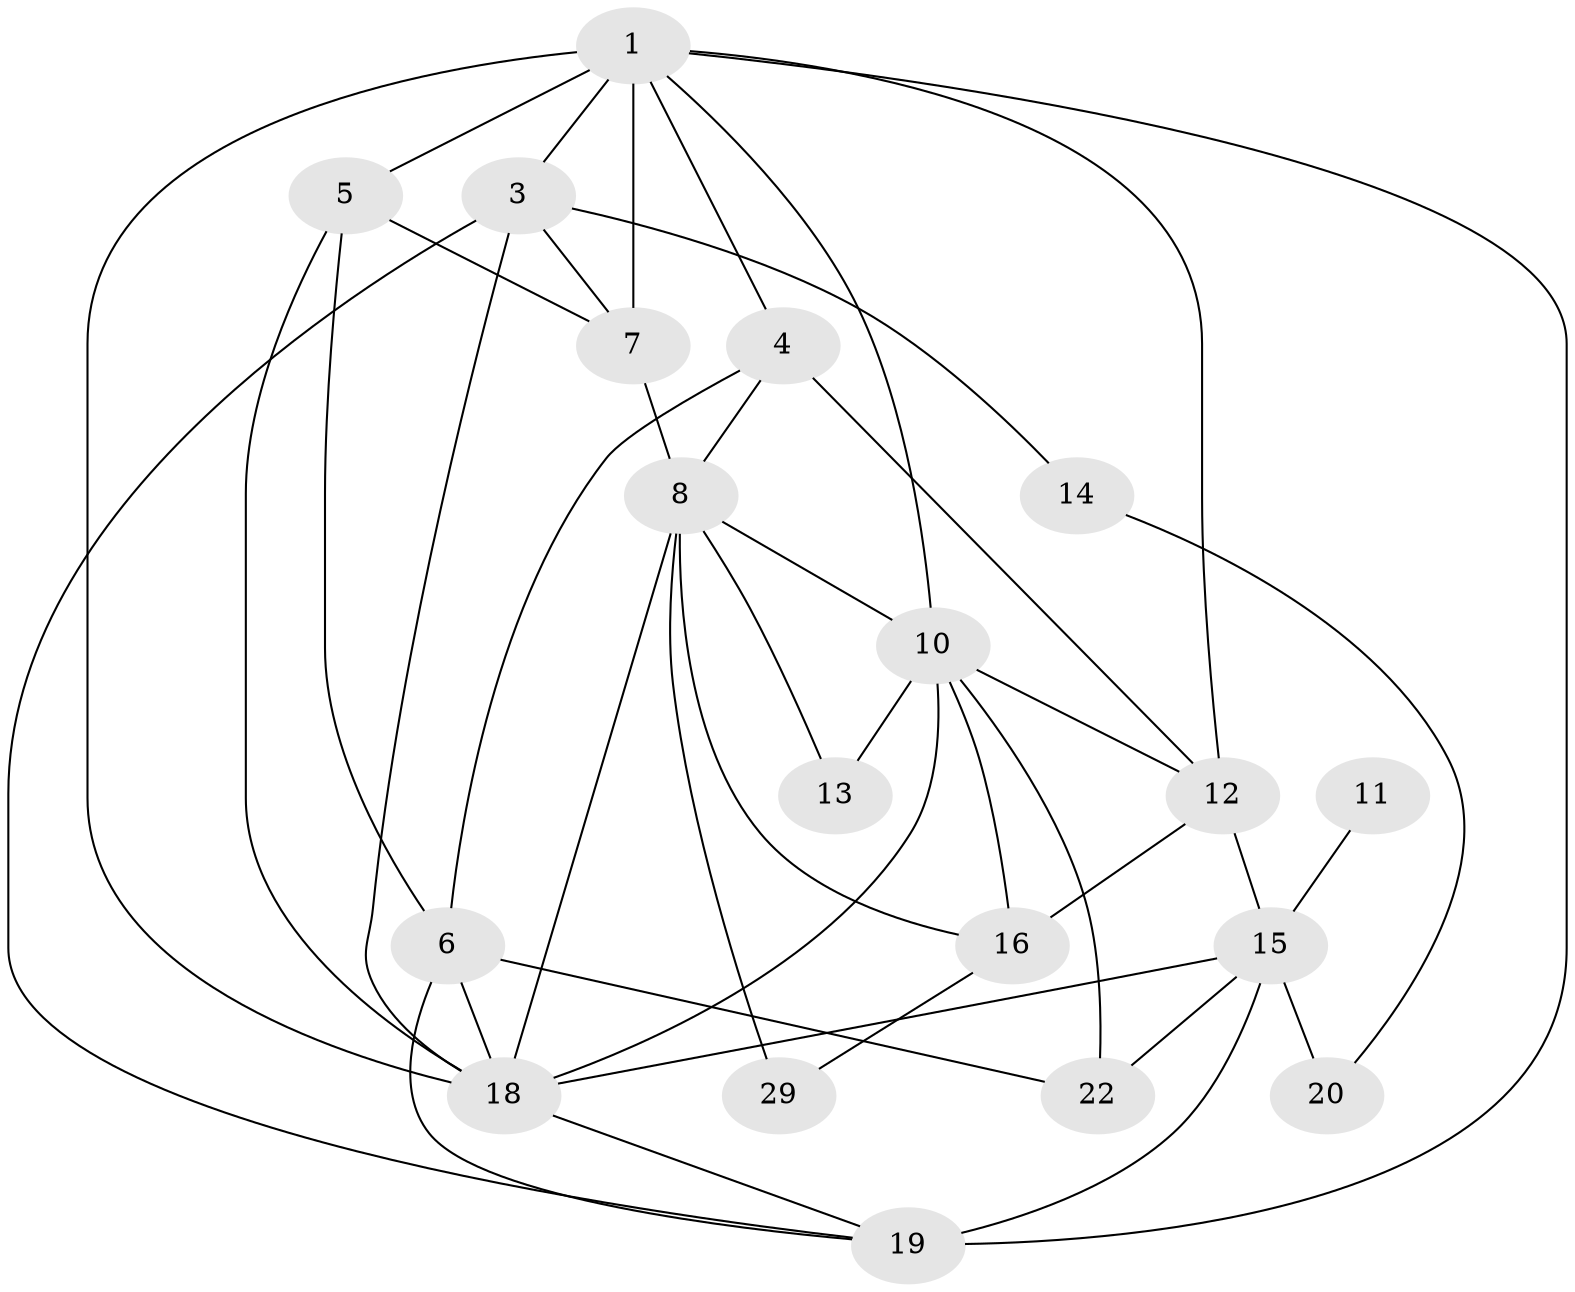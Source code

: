 // original degree distribution, {1: 0.1111111111111111, 0: 0.1527777777777778, 3: 0.20833333333333334, 5: 0.125, 4: 0.1388888888888889, 7: 0.027777777777777776, 2: 0.20833333333333334, 6: 0.027777777777777776}
// Generated by graph-tools (version 1.1) at 2025/47/03/04/25 22:47:56]
// undirected, 19 vertices, 42 edges
graph export_dot {
  node [color=gray90,style=filled];
  1;
  3;
  4;
  5;
  6;
  7;
  8;
  10;
  11;
  12;
  13;
  14;
  15;
  16;
  18;
  19;
  20;
  22;
  29;
  1 -- 3 [weight=1.0];
  1 -- 4 [weight=1.0];
  1 -- 5 [weight=1.0];
  1 -- 7 [weight=3.0];
  1 -- 10 [weight=3.0];
  1 -- 12 [weight=1.0];
  1 -- 18 [weight=4.0];
  1 -- 19 [weight=2.0];
  3 -- 7 [weight=1.0];
  3 -- 14 [weight=1.0];
  3 -- 18 [weight=1.0];
  3 -- 19 [weight=1.0];
  4 -- 6 [weight=1.0];
  4 -- 8 [weight=1.0];
  4 -- 12 [weight=1.0];
  5 -- 6 [weight=1.0];
  5 -- 7 [weight=1.0];
  5 -- 18 [weight=1.0];
  6 -- 18 [weight=2.0];
  6 -- 19 [weight=1.0];
  6 -- 22 [weight=1.0];
  7 -- 8 [weight=2.0];
  8 -- 10 [weight=1.0];
  8 -- 13 [weight=1.0];
  8 -- 16 [weight=2.0];
  8 -- 18 [weight=2.0];
  8 -- 29 [weight=1.0];
  10 -- 12 [weight=1.0];
  10 -- 13 [weight=1.0];
  10 -- 16 [weight=1.0];
  10 -- 18 [weight=2.0];
  10 -- 22 [weight=1.0];
  11 -- 15 [weight=2.0];
  12 -- 15 [weight=1.0];
  12 -- 16 [weight=1.0];
  14 -- 20 [weight=1.0];
  15 -- 18 [weight=1.0];
  15 -- 19 [weight=1.0];
  15 -- 20 [weight=2.0];
  15 -- 22 [weight=1.0];
  16 -- 29 [weight=1.0];
  18 -- 19 [weight=1.0];
}
